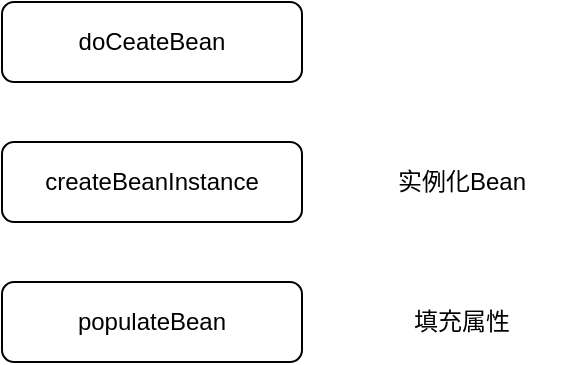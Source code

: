 <mxfile version="14.9.6" type="device"><diagram id="R7D9quEX-i1puKKR1P8B" name="Spring bean生命周期"><mxGraphModel dx="1186" dy="587" grid="1" gridSize="10" guides="1" tooltips="1" connect="1" arrows="1" fold="1" page="1" pageScale="1" pageWidth="3300" pageHeight="2339" math="0" shadow="0"><root><mxCell id="0"/><mxCell id="1" parent="0"/><mxCell id="pcnAe7cJHDlBWWCP7YsP-1" value="doCeateBean" style="rounded=1;whiteSpace=wrap;html=1;" vertex="1" parent="1"><mxGeometry x="360" y="90" width="150" height="40" as="geometry"/></mxCell><mxCell id="pcnAe7cJHDlBWWCP7YsP-2" value="createBeanInstance" style="rounded=1;whiteSpace=wrap;html=1;" vertex="1" parent="1"><mxGeometry x="360" y="160" width="150" height="40" as="geometry"/></mxCell><mxCell id="pcnAe7cJHDlBWWCP7YsP-5" value="实例化Bean" style="text;html=1;strokeColor=none;fillColor=none;align=center;verticalAlign=middle;whiteSpace=wrap;rounded=0;" vertex="1" parent="1"><mxGeometry x="540" y="170" width="100" height="20" as="geometry"/></mxCell><mxCell id="pcnAe7cJHDlBWWCP7YsP-6" value="populateBean" style="rounded=1;whiteSpace=wrap;html=1;" vertex="1" parent="1"><mxGeometry x="360" y="230" width="150" height="40" as="geometry"/></mxCell><mxCell id="pcnAe7cJHDlBWWCP7YsP-7" value="填充属性" style="text;html=1;strokeColor=none;fillColor=none;align=center;verticalAlign=middle;whiteSpace=wrap;rounded=0;" vertex="1" parent="1"><mxGeometry x="540" y="240" width="100" height="20" as="geometry"/></mxCell></root></mxGraphModel></diagram></mxfile>